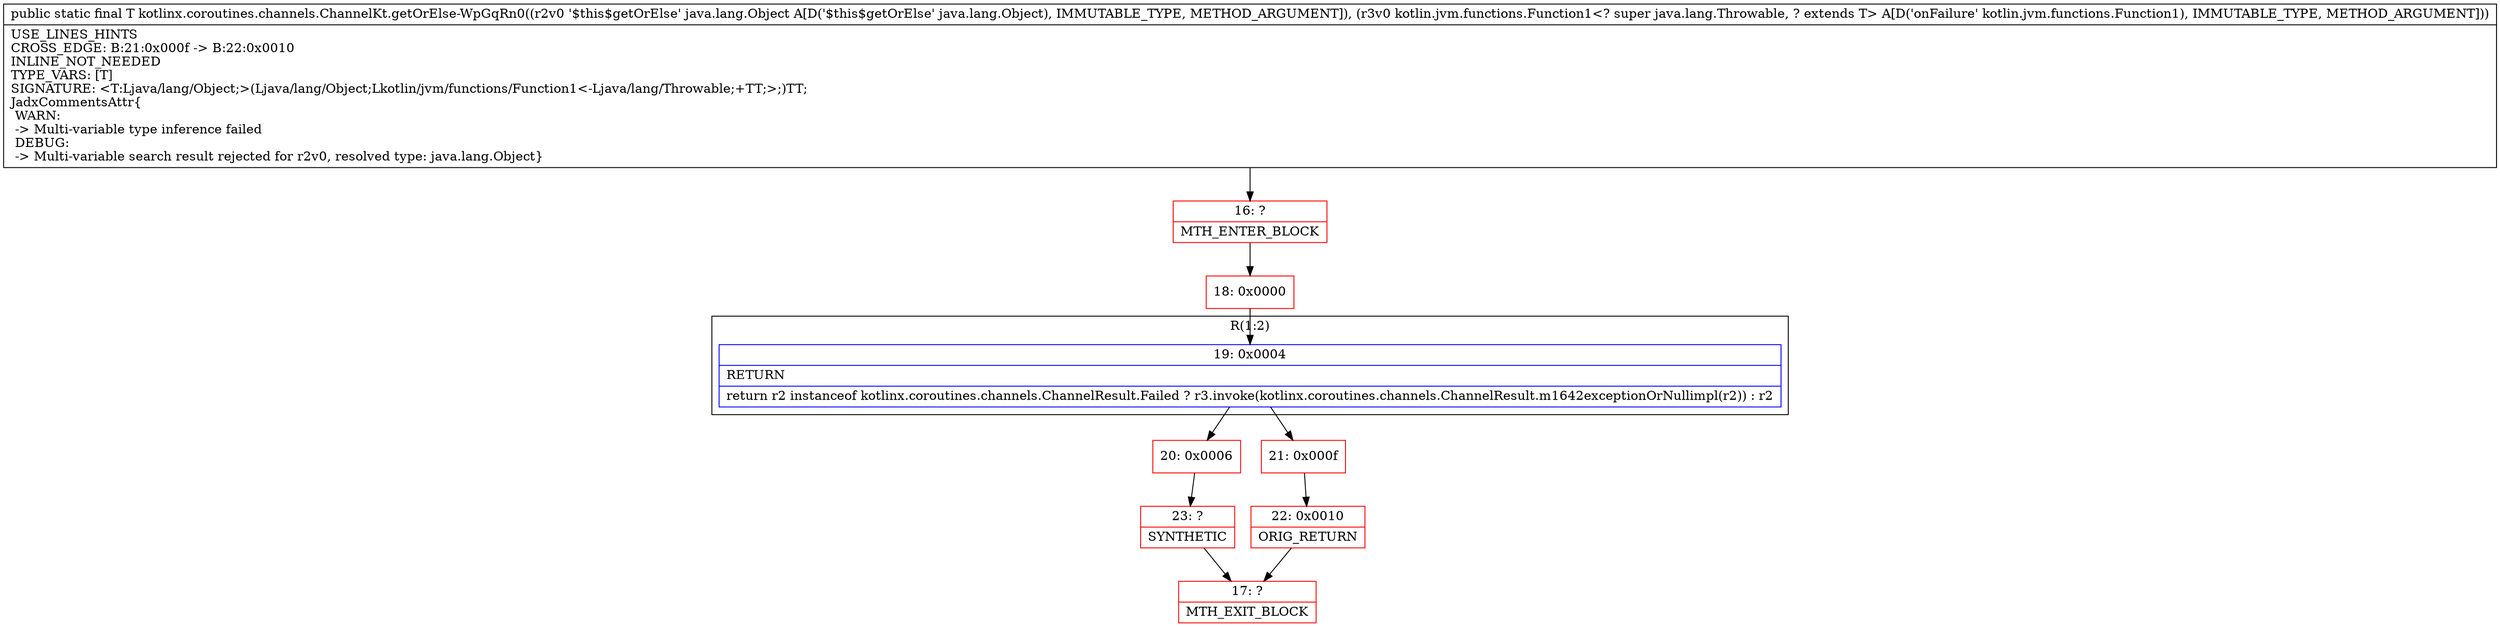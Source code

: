 digraph "CFG forkotlinx.coroutines.channels.ChannelKt.getOrElse\-WpGqRn0(Ljava\/lang\/Object;Lkotlin\/jvm\/functions\/Function1;)Ljava\/lang\/Object;" {
subgraph cluster_Region_1024046813 {
label = "R(1:2)";
node [shape=record,color=blue];
Node_19 [shape=record,label="{19\:\ 0x0004|RETURN\l|return r2 instanceof kotlinx.coroutines.channels.ChannelResult.Failed ? r3.invoke(kotlinx.coroutines.channels.ChannelResult.m1642exceptionOrNullimpl(r2)) : r2\l}"];
}
Node_16 [shape=record,color=red,label="{16\:\ ?|MTH_ENTER_BLOCK\l}"];
Node_18 [shape=record,color=red,label="{18\:\ 0x0000}"];
Node_20 [shape=record,color=red,label="{20\:\ 0x0006}"];
Node_23 [shape=record,color=red,label="{23\:\ ?|SYNTHETIC\l}"];
Node_17 [shape=record,color=red,label="{17\:\ ?|MTH_EXIT_BLOCK\l}"];
Node_21 [shape=record,color=red,label="{21\:\ 0x000f}"];
Node_22 [shape=record,color=red,label="{22\:\ 0x0010|ORIG_RETURN\l}"];
MethodNode[shape=record,label="{public static final T kotlinx.coroutines.channels.ChannelKt.getOrElse\-WpGqRn0((r2v0 '$this$getOrElse' java.lang.Object A[D('$this$getOrElse' java.lang.Object), IMMUTABLE_TYPE, METHOD_ARGUMENT]), (r3v0 kotlin.jvm.functions.Function1\<? super java.lang.Throwable, ? extends T\> A[D('onFailure' kotlin.jvm.functions.Function1), IMMUTABLE_TYPE, METHOD_ARGUMENT]))  | USE_LINES_HINTS\lCROSS_EDGE: B:21:0x000f \-\> B:22:0x0010\lINLINE_NOT_NEEDED\lTYPE_VARS: [T]\lSIGNATURE: \<T:Ljava\/lang\/Object;\>(Ljava\/lang\/Object;Lkotlin\/jvm\/functions\/Function1\<\-Ljava\/lang\/Throwable;+TT;\>;)TT;\lJadxCommentsAttr\{\l WARN: \l \-\> Multi\-variable type inference failed\l DEBUG: \l \-\> Multi\-variable search result rejected for r2v0, resolved type: java.lang.Object\}\l}"];
MethodNode -> Node_16;Node_19 -> Node_20;
Node_19 -> Node_21;
Node_16 -> Node_18;
Node_18 -> Node_19;
Node_20 -> Node_23;
Node_23 -> Node_17;
Node_21 -> Node_22;
Node_22 -> Node_17;
}


